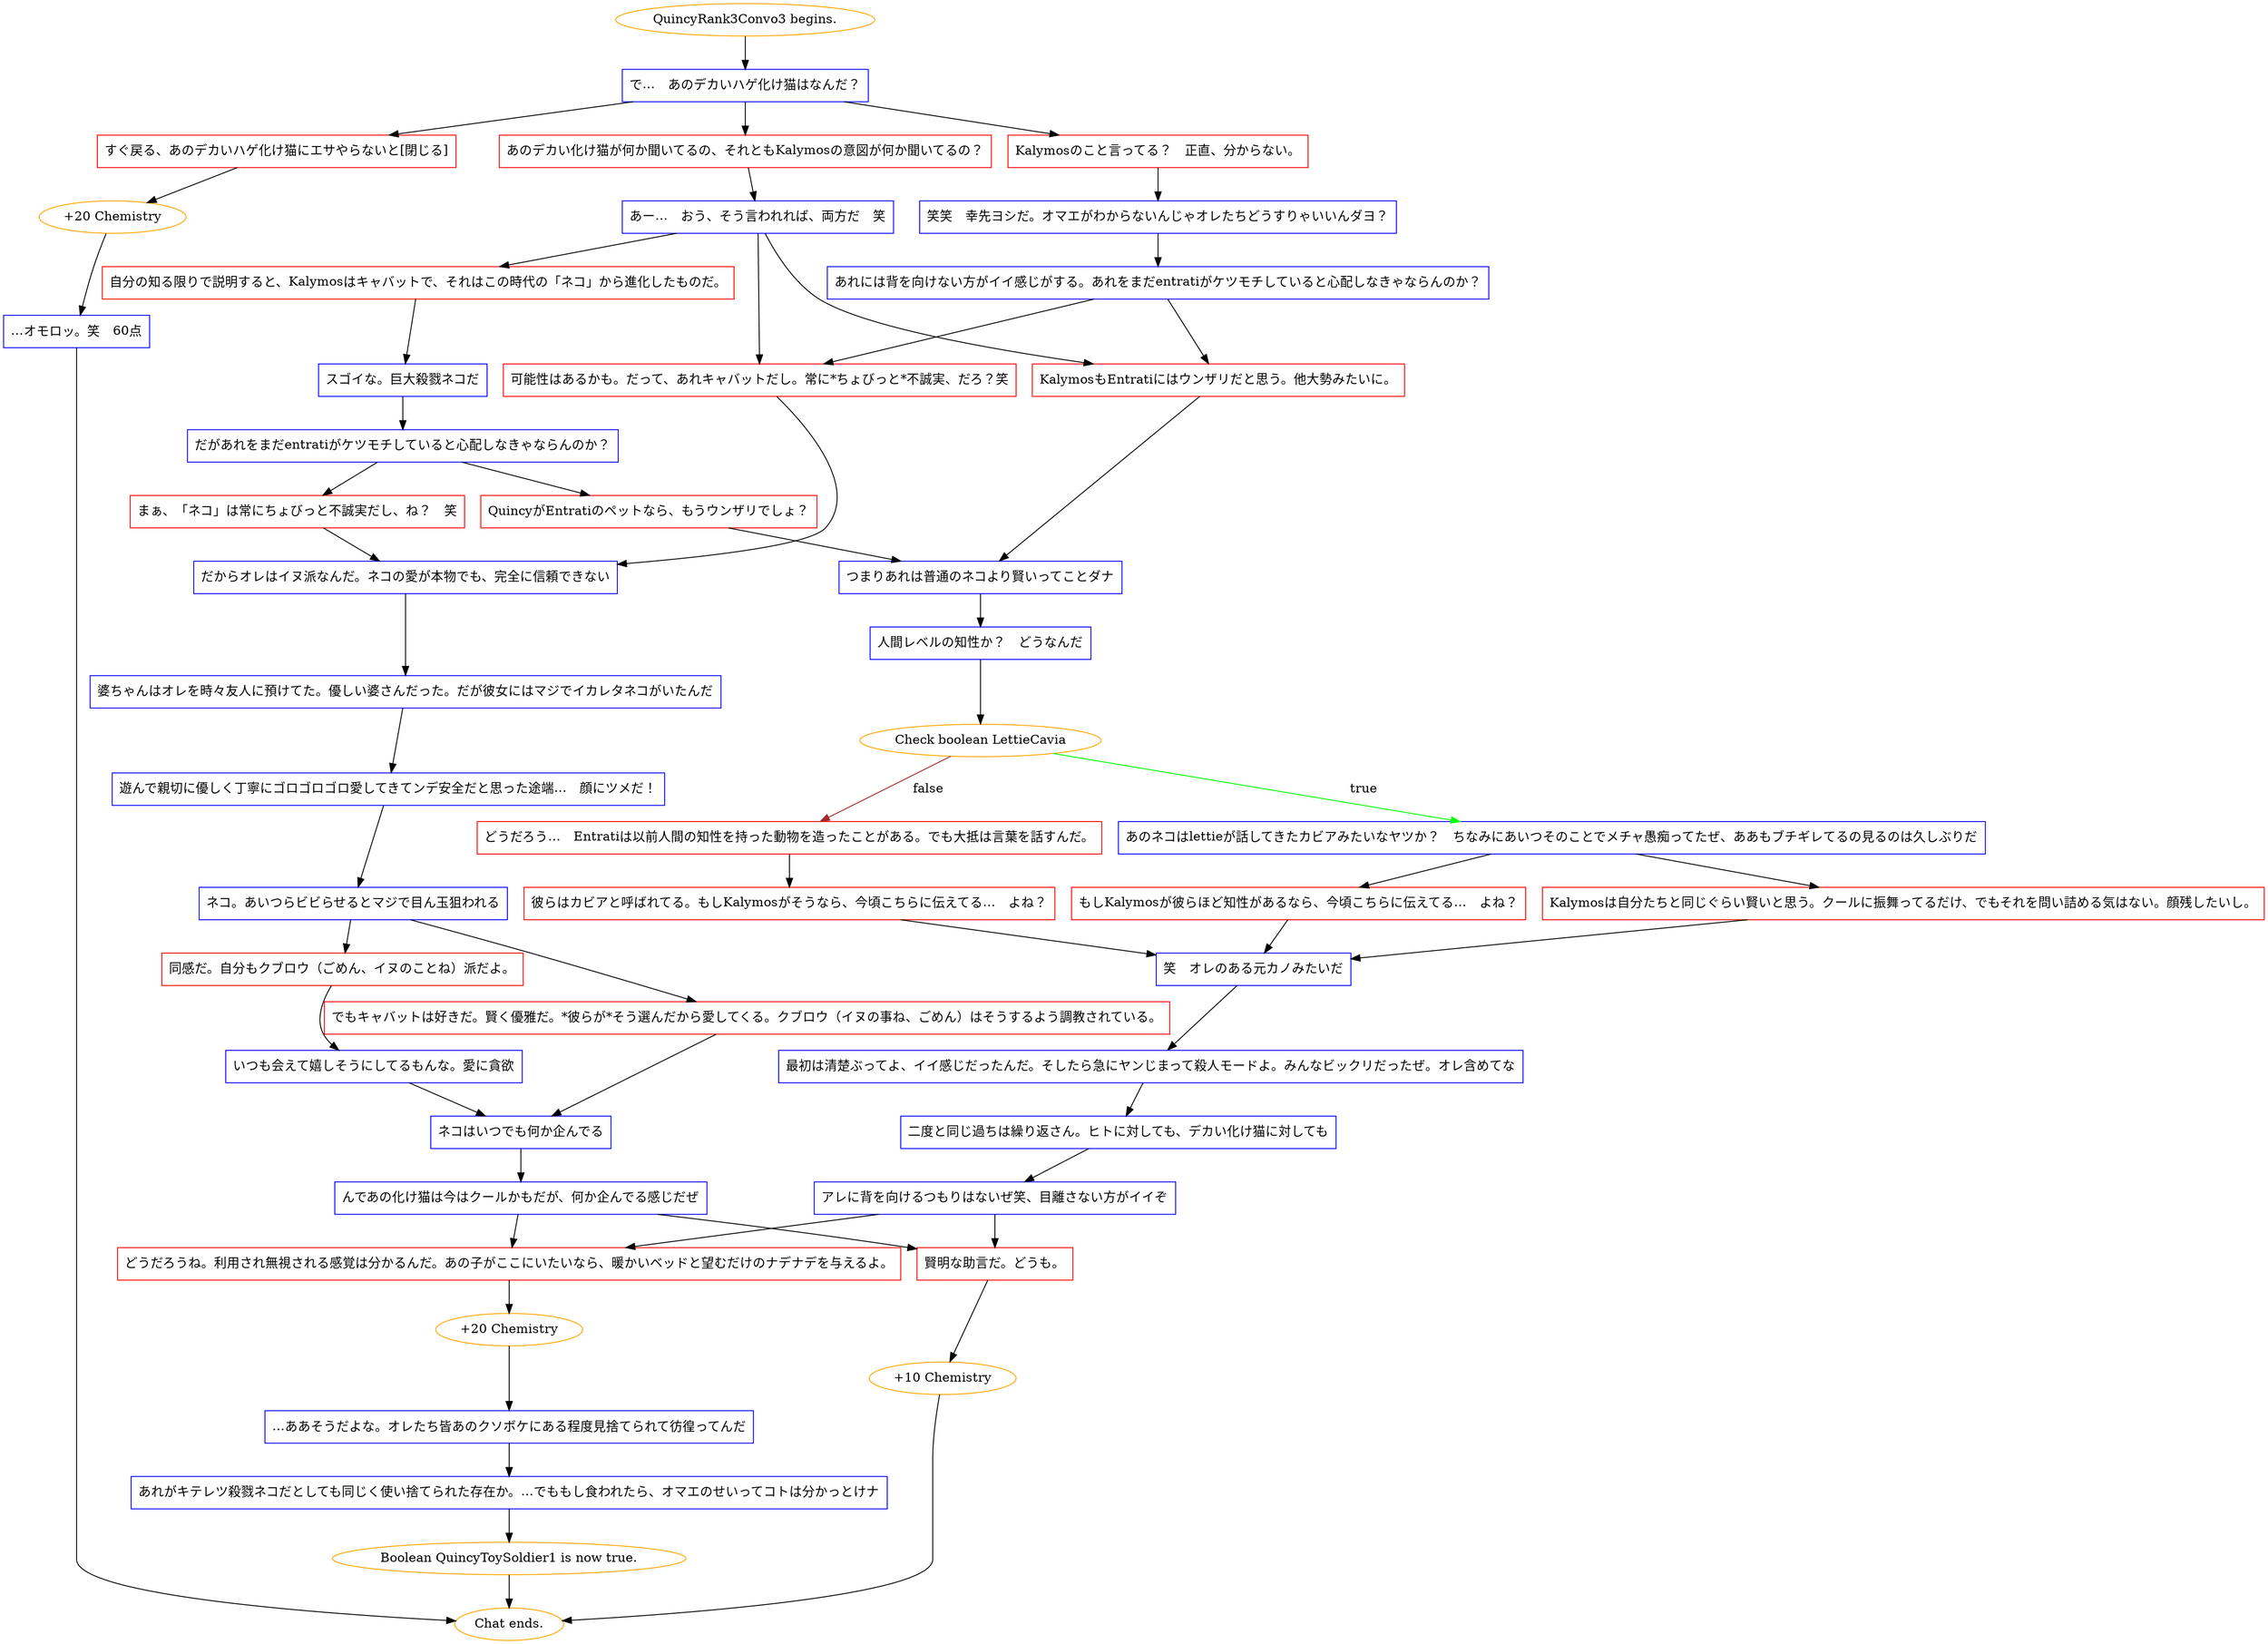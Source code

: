 digraph {
	"QuincyRank3Convo3 begins." [color=orange];
		"QuincyRank3Convo3 begins." -> j427805210;
	j427805210 [label="で…　あのデカいハゲ化け猫はなんだ？",shape=box,color=blue];
		j427805210 -> j2130349907;
		j427805210 -> j2320655807;
		j427805210 -> j2300846488;
	j2130349907 [label="Kalymosのこと言ってる？　正直、分からない。",shape=box,color=red];
		j2130349907 -> j1687627533;
	j2320655807 [label="あのデカい化け猫が何か聞いてるの、それともKalymosの意図が何か聞いてるの？",shape=box,color=red];
		j2320655807 -> j2108959037;
	j2300846488 [label="すぐ戻る、あのデカいハゲ化け猫にエサやらないと[閉じる]",shape=box,color=red];
		j2300846488 -> j2257383561;
	j1687627533 [label="笑笑　幸先ヨシだ。オマエがわからないんじゃオレたちどうすりゃいいんダヨ？",shape=box,color=blue];
		j1687627533 -> j1825928165;
	j2108959037 [label="あー…　おう、そう言われれば、両方だ　笑",shape=box,color=blue];
		j2108959037 -> j1506327011;
		j2108959037 -> j541332228;
		j2108959037 -> j3671021745;
	j2257383561 [label="+20 Chemistry",color=orange];
		j2257383561 -> j4151426890;
	j1825928165 [label="あれには背を向けない方がイイ感じがする。あれをまだentratiがケツモチしていると心配しなきゃならんのか？",shape=box,color=blue];
		j1825928165 -> j3671021745;
		j1825928165 -> j541332228;
	j1506327011 [label="自分の知る限りで説明すると、Kalymosはキャバットで、それはこの時代の「ネコ」から進化したものだ。",shape=box,color=red];
		j1506327011 -> j285082270;
	j541332228 [label="KalymosもEntratiにはウンザリだと思う。他大勢みたいに。",shape=box,color=red];
		j541332228 -> j1220162241;
	j3671021745 [label="可能性はあるかも。だって、あれキャバットだし。常に*ちょびっと*不誠実、だろ？笑",shape=box,color=red];
		j3671021745 -> j1095292229;
	j4151426890 [label="…オモロッ。笑　60点",shape=box,color=blue];
		j4151426890 -> "Chat ends.";
	j285082270 [label="スゴイな。巨大殺戮ネコだ",shape=box,color=blue];
		j285082270 -> j4005563451;
	j1220162241 [label="つまりあれは普通のネコより賢いってことダナ",shape=box,color=blue];
		j1220162241 -> j2068670007;
	j1095292229 [label="だからオレはイヌ派なんだ。ネコの愛が本物でも、完全に信頼できない",shape=box,color=blue];
		j1095292229 -> j3323284027;
	"Chat ends." [color=orange];
	j4005563451 [label="だがあれをまだentratiがケツモチしていると心配しなきゃならんのか？",shape=box,color=blue];
		j4005563451 -> j2677708246;
		j4005563451 -> j2788735351;
	j2068670007 [label="人間レベルの知性か？　どうなんだ",shape=box,color=blue];
		j2068670007 -> j86583382;
	j3323284027 [label="婆ちゃんはオレを時々友人に預けてた。優しい婆さんだった。だが彼女にはマジでイカレタネコがいたんだ",shape=box,color=blue];
		j3323284027 -> j2220722743;
	j2677708246 [label="まぁ、「ネコ」は常にちょびっと不誠実だし、ね？　笑",shape=box,color=red];
		j2677708246 -> j1095292229;
	j2788735351 [label="QuincyがEntratiのペットなら、もうウンザリでしょ？",shape=box,color=red];
		j2788735351 -> j1220162241;
	j86583382 [label="Check boolean LettieCavia",color=orange];
		j86583382 -> j3593075462 [label=true,color=green];
		j86583382 -> j1360991600 [label=false,color=brown];
	j2220722743 [label="遊んで親切に優しく丁寧にゴロゴロゴロ愛してきてンデ安全だと思った途端…　顔にツメだ！",shape=box,color=blue];
		j2220722743 -> j120352556;
	j3593075462 [label="あのネコはlettieが話してきたカビアみたいなヤツか？　ちなみにあいつそのことでメチャ愚痴ってたぜ、ああもブチギレてるの見るのは久しぶりだ",shape=box,color=blue];
		j3593075462 -> j798447859;
		j3593075462 -> j2001559693;
	j1360991600 [label="どうだろう…　Entratiは以前人間の知性を持った動物を造ったことがある。でも大抵は言葉を話すんだ。",shape=box,color=red];
		j1360991600 -> j2061124896;
	j120352556 [label="ネコ。あいつらビビらせるとマジで目ん玉狙われる",shape=box,color=blue];
		j120352556 -> j4192717249;
		j120352556 -> j754475901;
	j798447859 [label="Kalymosは自分たちと同じぐらい賢いと思う。クールに振舞ってるだけ、でもそれを問い詰める気はない。顔残したいし。",shape=box,color=red];
		j798447859 -> j476481670;
	j2001559693 [label="もしKalymosが彼らほど知性があるなら、今頃こちらに伝えてる…　よね？",shape=box,color=red];
		j2001559693 -> j476481670;
	j2061124896 [label="彼らはカビアと呼ばれてる。もしKalymosがそうなら、今頃こちらに伝えてる…　よね？",shape=box,color=red];
		j2061124896 -> j476481670;
	j4192717249 [label="でもキャバットは好きだ。賢く優雅だ。*彼らが*そう選んだから愛してくる。クブロウ（イヌの事ね、ごめん）はそうするよう調教されている。",shape=box,color=red];
		j4192717249 -> j1884443675;
	j754475901 [label="同感だ。自分もクブロウ（ごめん、イヌのことね）派だよ。",shape=box,color=red];
		j754475901 -> j150006232;
	j476481670 [label="笑　オレのある元カノみたいだ",shape=box,color=blue];
		j476481670 -> j999473969;
	j1884443675 [label="ネコはいつでも何か企んでる",shape=box,color=blue];
		j1884443675 -> j4214232469;
	j150006232 [label="いつも会えて嬉しそうにしてるもんな。愛に貪欲",shape=box,color=blue];
		j150006232 -> j1884443675;
	j999473969 [label="最初は清楚ぶってよ、イイ感じだったんだ。そしたら急にヤンじまって殺人モードよ。みんなビックリだったぜ。オレ含めてな",shape=box,color=blue];
		j999473969 -> j3354138696;
	j4214232469 [label="んであの化け猫は今はクールかもだが、何か企んでる感じだぜ",shape=box,color=blue];
		j4214232469 -> j2458116601;
		j4214232469 -> j3232172104;
	j3354138696 [label="二度と同じ過ちは繰り返さん。ヒトに対しても、デカい化け猫に対しても",shape=box,color=blue];
		j3354138696 -> j714589363;
	j2458116601 [label="どうだろうね。利用され無視される感覚は分かるんだ。あの子がここにいたいなら、暖かいベッドと望むだけのナデナデを与えるよ。",shape=box,color=red];
		j2458116601 -> j2096226434;
	j3232172104 [label="賢明な助言だ。どうも。",shape=box,color=red];
		j3232172104 -> j1933300832;
	j714589363 [label="アレに背を向けるつもりはないぜ笑、目離さない方がイイぞ",shape=box,color=blue];
		j714589363 -> j2458116601;
		j714589363 -> j3232172104;
	j2096226434 [label="+20 Chemistry",color=orange];
		j2096226434 -> j2863693757;
	j1933300832 [label="+10 Chemistry",color=orange];
		j1933300832 -> "Chat ends.";
	j2863693757 [label="…ああそうだよな。オレたち皆あのクソボケにある程度見捨てられて彷徨ってんだ",shape=box,color=blue];
		j2863693757 -> j386608592;
	j386608592 [label="あれがキテレツ殺戮ネコだとしても同じく使い捨てられた存在か。…でももし食われたら、オマエのせいってコトは分かっとけナ",shape=box,color=blue];
		j386608592 -> j1556831990;
	j1556831990 [label="Boolean QuincyToySoldier1 is now true.",color=orange];
		j1556831990 -> "Chat ends.";
}